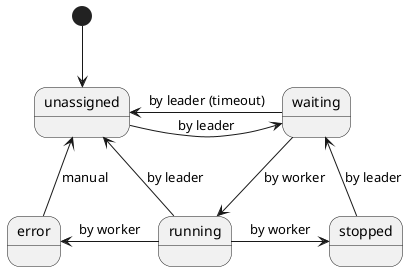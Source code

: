 @startuml
[*] -down-> unassigned
unassigned -right-> waiting : by leader
waiting --> running: by worker
waiting -left-> unassigned : by leader (timeout)
running -right-> stopped: by worker
running -up-> unassigned: by leader
stopped -up-> waiting : by leader
running -left-> error: by worker
error -up-> unassigned: manual
@enduml
